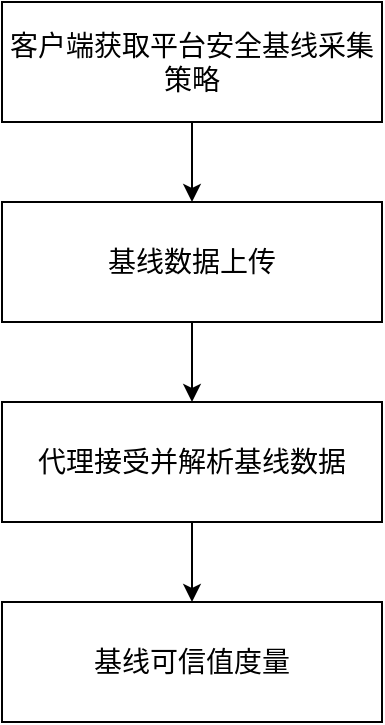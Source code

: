 <mxfile version="24.2.2" type="github">
  <diagram name="第 1 页" id="wJ-FVqo-nUvFWNCGbEWb">
    <mxGraphModel dx="1136" dy="579" grid="1" gridSize="10" guides="1" tooltips="1" connect="1" arrows="1" fold="1" page="1" pageScale="1" pageWidth="827" pageHeight="1169" math="0" shadow="0">
      <root>
        <mxCell id="0" />
        <mxCell id="1" parent="0" />
        <mxCell id="fBjf3GSFb1cSY-rgAVEU-5" value="" style="edgeStyle=orthogonalEdgeStyle;rounded=0;orthogonalLoop=1;jettySize=auto;html=1;fontSize=14;" parent="1" source="fBjf3GSFb1cSY-rgAVEU-1" target="fBjf3GSFb1cSY-rgAVEU-2" edge="1">
          <mxGeometry relative="1" as="geometry" />
        </mxCell>
        <mxCell id="fBjf3GSFb1cSY-rgAVEU-1" value="客户端获取平台安全基线采集策略" style="rounded=0;whiteSpace=wrap;html=1;fontSize=14;" parent="1" vertex="1">
          <mxGeometry x="40" y="360" width="190" height="60" as="geometry" />
        </mxCell>
        <mxCell id="fBjf3GSFb1cSY-rgAVEU-6" value="" style="edgeStyle=orthogonalEdgeStyle;rounded=0;orthogonalLoop=1;jettySize=auto;html=1;fontSize=14;" parent="1" source="fBjf3GSFb1cSY-rgAVEU-2" target="fBjf3GSFb1cSY-rgAVEU-3" edge="1">
          <mxGeometry relative="1" as="geometry" />
        </mxCell>
        <mxCell id="fBjf3GSFb1cSY-rgAVEU-2" value="基线数据上传" style="rounded=0;whiteSpace=wrap;html=1;fontSize=14;" parent="1" vertex="1">
          <mxGeometry x="40" y="460" width="190" height="60" as="geometry" />
        </mxCell>
        <mxCell id="fBjf3GSFb1cSY-rgAVEU-7" value="" style="edgeStyle=orthogonalEdgeStyle;rounded=0;orthogonalLoop=1;jettySize=auto;html=1;fontSize=14;" parent="1" source="fBjf3GSFb1cSY-rgAVEU-3" target="fBjf3GSFb1cSY-rgAVEU-4" edge="1">
          <mxGeometry relative="1" as="geometry" />
        </mxCell>
        <mxCell id="fBjf3GSFb1cSY-rgAVEU-3" value="代理接受并解析基线数据" style="rounded=0;whiteSpace=wrap;html=1;fontSize=14;" parent="1" vertex="1">
          <mxGeometry x="40" y="560" width="190" height="60" as="geometry" />
        </mxCell>
        <mxCell id="fBjf3GSFb1cSY-rgAVEU-4" value="基线可信值度量" style="rounded=0;whiteSpace=wrap;html=1;fontSize=14;" parent="1" vertex="1">
          <mxGeometry x="40" y="660" width="190" height="60" as="geometry" />
        </mxCell>
      </root>
    </mxGraphModel>
  </diagram>
</mxfile>
